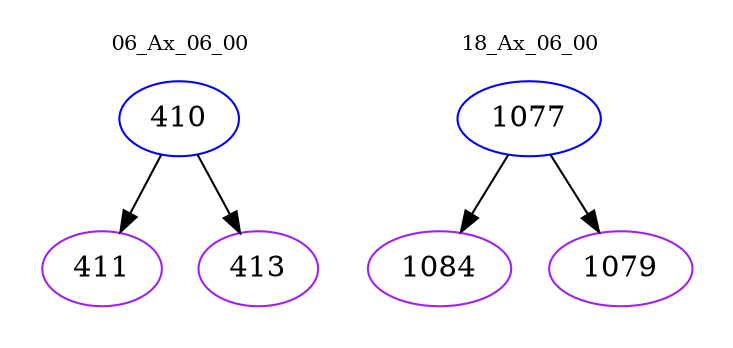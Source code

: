 digraph{
subgraph cluster_0 {
color = white
label = "06_Ax_06_00";
fontsize=10;
T0_410 [label="410", color="blue"]
T0_410 -> T0_411 [color="black"]
T0_411 [label="411", color="purple"]
T0_410 -> T0_413 [color="black"]
T0_413 [label="413", color="purple"]
}
subgraph cluster_1 {
color = white
label = "18_Ax_06_00";
fontsize=10;
T1_1077 [label="1077", color="blue"]
T1_1077 -> T1_1084 [color="black"]
T1_1084 [label="1084", color="purple"]
T1_1077 -> T1_1079 [color="black"]
T1_1079 [label="1079", color="purple"]
}
}
